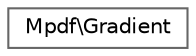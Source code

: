 digraph "Graphical Class Hierarchy"
{
 // LATEX_PDF_SIZE
  bgcolor="transparent";
  edge [fontname=Helvetica,fontsize=10,labelfontname=Helvetica,labelfontsize=10];
  node [fontname=Helvetica,fontsize=10,shape=box,height=0.2,width=0.4];
  rankdir="LR";
  Node0 [id="Node000000",label="Mpdf\\Gradient",height=0.2,width=0.4,color="grey40", fillcolor="white", style="filled",URL="$classMpdf_1_1Gradient.html",tooltip=" "];
}
